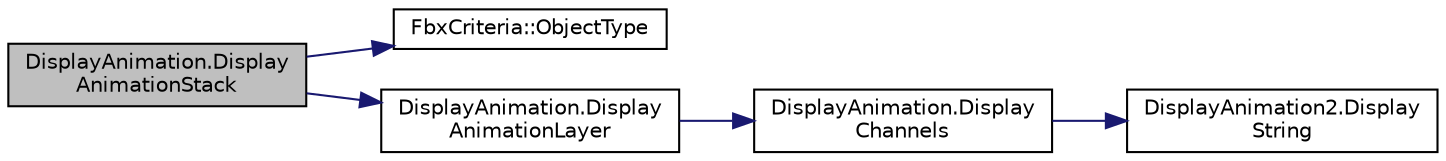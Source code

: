 digraph "DisplayAnimation.DisplayAnimationStack"
{
  edge [fontname="Helvetica",fontsize="10",labelfontname="Helvetica",labelfontsize="10"];
  node [fontname="Helvetica",fontsize="10",shape=record];
  rankdir="LR";
  Node15 [label="DisplayAnimation.Display\lAnimationStack",height=0.2,width=0.4,color="black", fillcolor="grey75", style="filled", fontcolor="black"];
  Node15 -> Node16 [color="midnightblue",fontsize="10",style="solid",fontname="Helvetica"];
  Node16 [label="FbxCriteria::ObjectType",height=0.2,width=0.4,color="black", fillcolor="white", style="filled",URL="$class_fbx_criteria.html#a760d66022a8febcd3fd0c5fbbb534023"];
  Node15 -> Node17 [color="midnightblue",fontsize="10",style="solid",fontname="Helvetica"];
  Node17 [label="DisplayAnimation.Display\lAnimationLayer",height=0.2,width=0.4,color="black", fillcolor="white", style="filled",URL="$namespace_display_animation.html#a4fd3c17c01601261c0804e033c5dbc54"];
  Node17 -> Node18 [color="midnightblue",fontsize="10",style="solid",fontname="Helvetica"];
  Node18 [label="DisplayAnimation.Display\lChannels",height=0.2,width=0.4,color="black", fillcolor="white", style="filled",URL="$namespace_display_animation.html#ac711b47e4bacac4e6ea3a13952d04789"];
  Node18 -> Node19 [color="midnightblue",fontsize="10",style="solid",fontname="Helvetica"];
  Node19 [label="DisplayAnimation2.Display\lString",height=0.2,width=0.4,color="black", fillcolor="white", style="filled",URL="$namespace_display_animation2.html#ad022ed8dee36f6dd02eaba9883652853"];
}
